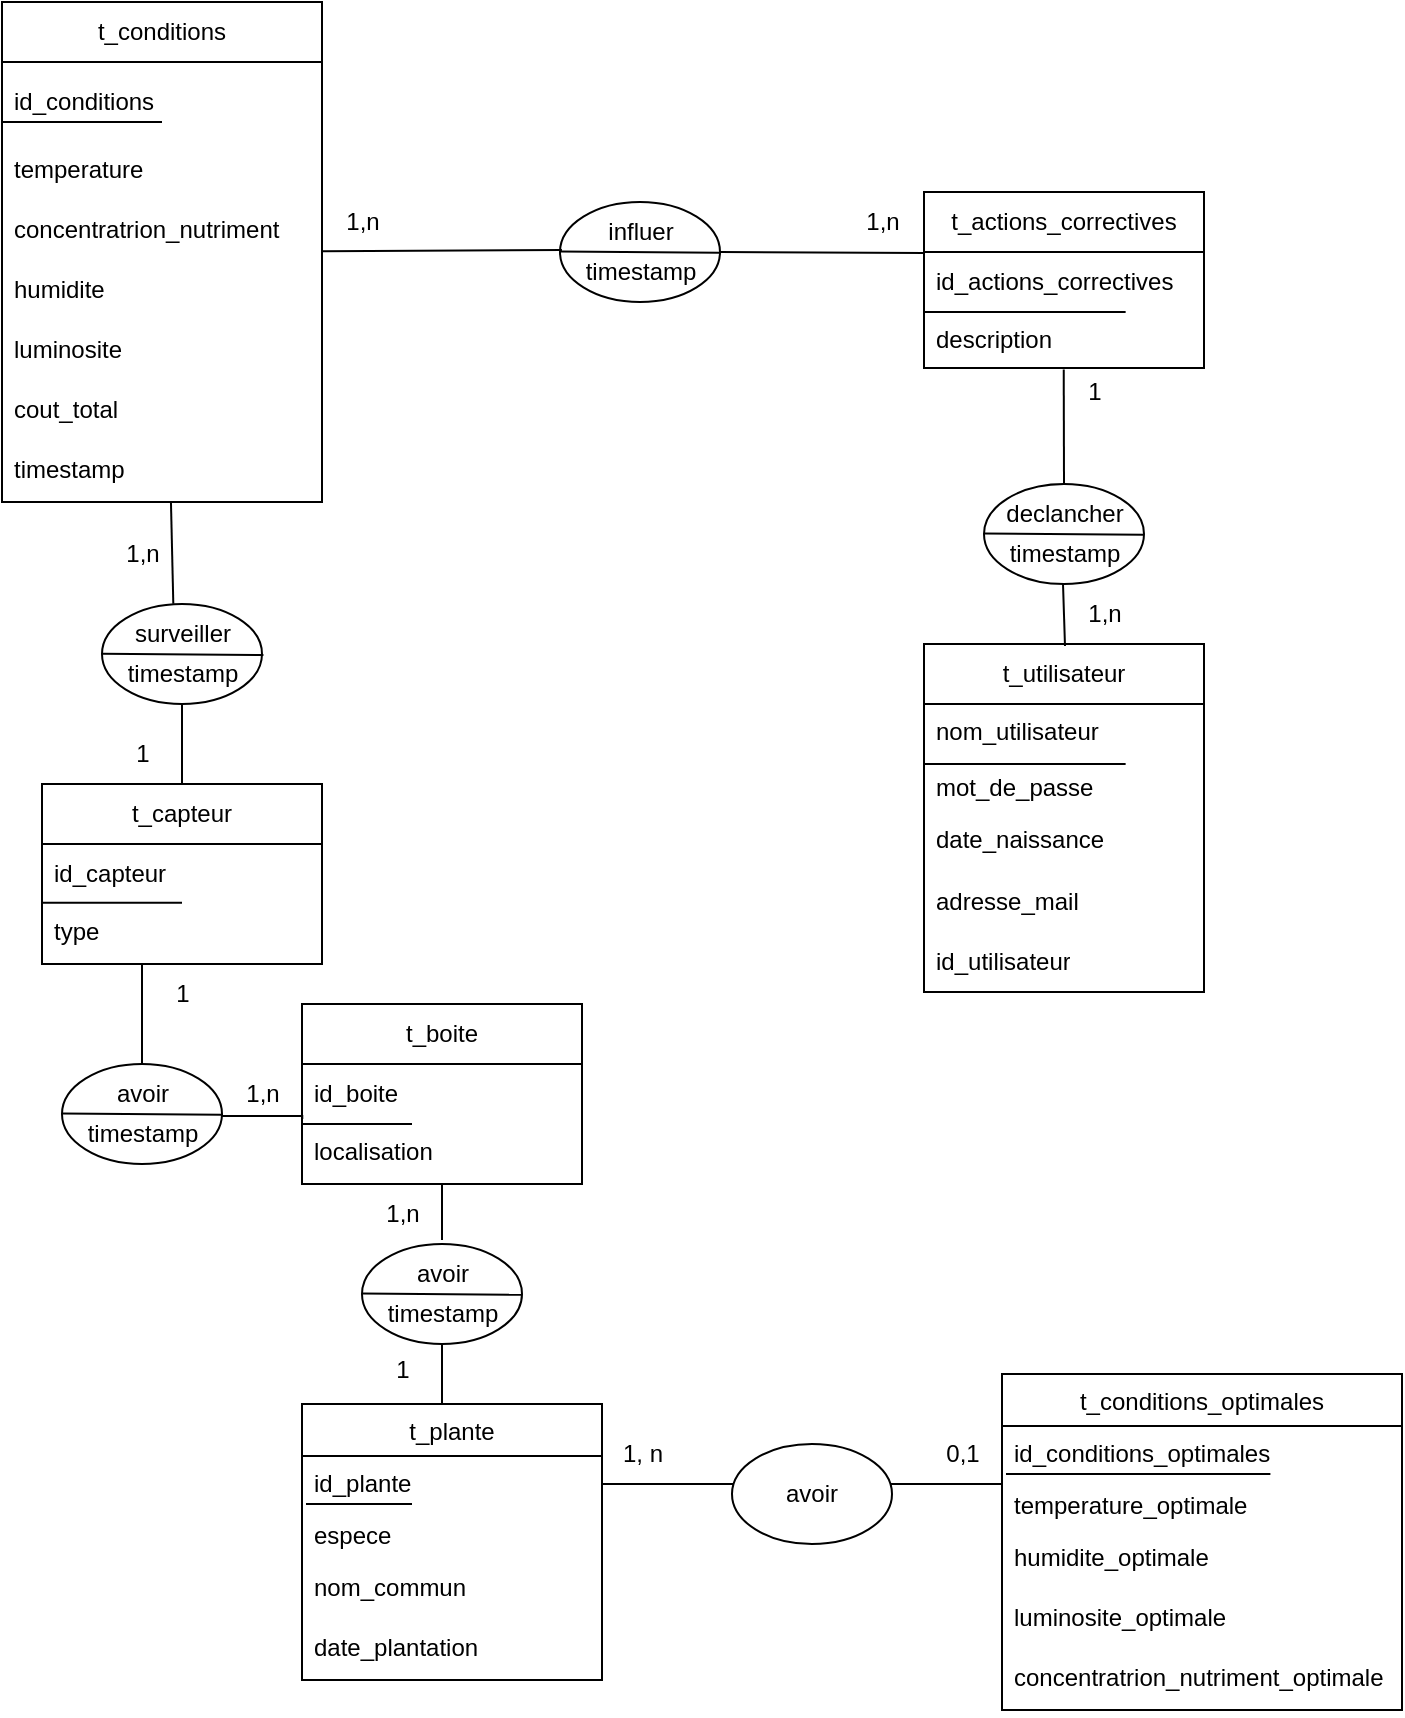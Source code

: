 <mxfile version="22.0.3" type="device">
  <diagram id="C5RBs43oDa-KdzZeNtuy" name="Page-1">
    <mxGraphModel dx="889" dy="828" grid="1" gridSize="10" guides="1" tooltips="1" connect="1" arrows="1" fold="1" page="1" pageScale="1" pageWidth="827" pageHeight="1169" math="0" shadow="0">
      <root>
        <mxCell id="WIyWlLk6GJQsqaUBKTNV-0" />
        <mxCell id="WIyWlLk6GJQsqaUBKTNV-1" parent="WIyWlLk6GJQsqaUBKTNV-0" />
        <mxCell id="zkfFHV4jXpPFQw0GAbJ--17" value="t_plante" style="swimlane;fontStyle=0;align=center;verticalAlign=top;childLayout=stackLayout;horizontal=1;startSize=26;horizontalStack=0;resizeParent=1;resizeLast=0;collapsible=1;marginBottom=0;rounded=0;shadow=0;strokeWidth=1;" parent="WIyWlLk6GJQsqaUBKTNV-1" vertex="1">
          <mxGeometry x="209" y="841" width="150" height="138" as="geometry">
            <mxRectangle x="550" y="140" width="160" height="26" as="alternateBounds" />
          </mxGeometry>
        </mxCell>
        <mxCell id="zkfFHV4jXpPFQw0GAbJ--18" value="id_plante" style="text;align=left;verticalAlign=top;spacingLeft=4;spacingRight=4;overflow=hidden;rotatable=0;points=[[0,0.5],[1,0.5]];portConstraint=eastwest;" parent="zkfFHV4jXpPFQw0GAbJ--17" vertex="1">
          <mxGeometry y="26" width="150" height="26" as="geometry" />
        </mxCell>
        <mxCell id="GfVpbrykH6ephs4-lCBZ-7" value="" style="endArrow=none;html=1;rounded=0;" parent="zkfFHV4jXpPFQw0GAbJ--17" edge="1">
          <mxGeometry width="50" height="50" relative="1" as="geometry">
            <mxPoint x="2" y="50" as="sourcePoint" />
            <mxPoint x="55" y="50" as="targetPoint" />
          </mxGeometry>
        </mxCell>
        <mxCell id="zkfFHV4jXpPFQw0GAbJ--19" value="espece" style="text;align=left;verticalAlign=top;spacingLeft=4;spacingRight=4;overflow=hidden;rotatable=0;points=[[0,0.5],[1,0.5]];portConstraint=eastwest;rounded=0;shadow=0;html=0;" parent="zkfFHV4jXpPFQw0GAbJ--17" vertex="1">
          <mxGeometry y="52" width="150" height="26" as="geometry" />
        </mxCell>
        <mxCell id="YFfReRE4VdkS00-xE2ET-7" value="nom_commun" style="text;strokeColor=none;fillColor=none;spacingLeft=4;spacingRight=4;overflow=hidden;rotatable=0;points=[[0,0.5],[1,0.5]];portConstraint=eastwest;fontSize=12;whiteSpace=wrap;html=1;" parent="zkfFHV4jXpPFQw0GAbJ--17" vertex="1">
          <mxGeometry y="78" width="150" height="30" as="geometry" />
        </mxCell>
        <mxCell id="YFfReRE4VdkS00-xE2ET-8" value="date_plantation" style="text;strokeColor=none;fillColor=none;spacingLeft=4;spacingRight=4;overflow=hidden;rotatable=0;points=[[0,0.5],[1,0.5]];portConstraint=eastwest;fontSize=12;whiteSpace=wrap;html=1;" parent="zkfFHV4jXpPFQw0GAbJ--17" vertex="1">
          <mxGeometry y="108" width="150" height="30" as="geometry" />
        </mxCell>
        <mxCell id="Ue32kIHGdav1qjdM1YY6-16" value="t_capteur" style="swimlane;fontStyle=0;childLayout=stackLayout;horizontal=1;startSize=30;horizontalStack=0;resizeParent=1;resizeParentMax=0;resizeLast=0;collapsible=1;marginBottom=0;whiteSpace=wrap;html=1;" parent="WIyWlLk6GJQsqaUBKTNV-1" vertex="1">
          <mxGeometry x="79" y="531" width="140" height="90" as="geometry" />
        </mxCell>
        <mxCell id="GfVpbrykH6ephs4-lCBZ-2" value="" style="endArrow=none;html=1;rounded=0;" parent="Ue32kIHGdav1qjdM1YY6-16" source="Ue32kIHGdav1qjdM1YY6-17" edge="1">
          <mxGeometry width="50" height="50" relative="1" as="geometry">
            <mxPoint x="100.82" y="60" as="sourcePoint" />
            <mxPoint x="0.001" y="60" as="targetPoint" />
          </mxGeometry>
        </mxCell>
        <mxCell id="Ue32kIHGdav1qjdM1YY6-17" value="id_capteur" style="text;strokeColor=none;fillColor=none;align=left;verticalAlign=middle;spacingLeft=4;spacingRight=4;overflow=hidden;points=[[0,0.5],[1,0.5]];portConstraint=eastwest;rotatable=0;whiteSpace=wrap;html=1;" parent="Ue32kIHGdav1qjdM1YY6-16" vertex="1">
          <mxGeometry y="30" width="140" height="30" as="geometry" />
        </mxCell>
        <mxCell id="YFfReRE4VdkS00-xE2ET-59" value="" style="endArrow=none;html=1;rounded=0;" parent="Ue32kIHGdav1qjdM1YY6-16" edge="1">
          <mxGeometry width="50" height="50" relative="1" as="geometry">
            <mxPoint y="59.43" as="sourcePoint" />
            <mxPoint x="70" y="59.43" as="targetPoint" />
          </mxGeometry>
        </mxCell>
        <mxCell id="YFfReRE4VdkS00-xE2ET-19" value="type" style="text;strokeColor=none;fillColor=none;spacingLeft=4;spacingRight=4;overflow=hidden;rotatable=0;points=[[0,0.5],[1,0.5]];portConstraint=eastwest;fontSize=12;whiteSpace=wrap;html=1;" parent="Ue32kIHGdav1qjdM1YY6-16" vertex="1">
          <mxGeometry y="60" width="140" height="30" as="geometry" />
        </mxCell>
        <mxCell id="GfVpbrykH6ephs4-lCBZ-11" value="t_utilisateur" style="swimlane;fontStyle=0;childLayout=stackLayout;horizontal=1;startSize=30;horizontalStack=0;resizeParent=1;resizeParentMax=0;resizeLast=0;collapsible=1;marginBottom=0;whiteSpace=wrap;html=1;" parent="WIyWlLk6GJQsqaUBKTNV-1" vertex="1">
          <mxGeometry x="520" y="461" width="140" height="174" as="geometry" />
        </mxCell>
        <mxCell id="GfVpbrykH6ephs4-lCBZ-13" value="" style="endArrow=none;html=1;rounded=0;" parent="GfVpbrykH6ephs4-lCBZ-11" edge="1">
          <mxGeometry width="50" height="50" relative="1" as="geometry">
            <mxPoint x="100.82" y="60" as="sourcePoint" />
            <mxPoint x="0.001" y="60" as="targetPoint" />
          </mxGeometry>
        </mxCell>
        <mxCell id="Ue32kIHGdav1qjdM1YY6-9" value="nom_utilisateur" style="text;align=left;verticalAlign=top;spacingLeft=4;spacingRight=4;overflow=hidden;rotatable=0;points=[[0,0.5],[1,0.5]];portConstraint=eastwest;rounded=0;shadow=0;html=0;" parent="GfVpbrykH6ephs4-lCBZ-11" vertex="1">
          <mxGeometry y="30" width="140" height="28" as="geometry" />
        </mxCell>
        <mxCell id="Ue32kIHGdav1qjdM1YY6-10" value="mot_de_passe" style="text;align=left;verticalAlign=top;spacingLeft=4;spacingRight=4;overflow=hidden;rotatable=0;points=[[0,0.5],[1,0.5]];portConstraint=eastwest;rounded=0;shadow=0;html=0;" parent="GfVpbrykH6ephs4-lCBZ-11" vertex="1">
          <mxGeometry y="58" width="140" height="26" as="geometry" />
        </mxCell>
        <mxCell id="Ue32kIHGdav1qjdM1YY6-12" value="date_naissance" style="text;strokeColor=none;fillColor=none;spacingLeft=4;spacingRight=4;overflow=hidden;rotatable=0;points=[[0,0.5],[1,0.5]];portConstraint=eastwest;fontSize=12;whiteSpace=wrap;html=1;" parent="GfVpbrykH6ephs4-lCBZ-11" vertex="1">
          <mxGeometry y="84" width="140" height="30" as="geometry" />
        </mxCell>
        <mxCell id="YFfReRE4VdkS00-xE2ET-3" value="adresse_mail" style="text;strokeColor=none;fillColor=none;align=left;verticalAlign=middle;spacingLeft=4;spacingRight=4;overflow=hidden;points=[[0,0.5],[1,0.5]];portConstraint=eastwest;rotatable=0;whiteSpace=wrap;html=1;" parent="GfVpbrykH6ephs4-lCBZ-11" vertex="1">
          <mxGeometry y="114" width="140" height="30" as="geometry" />
        </mxCell>
        <mxCell id="GfVpbrykH6ephs4-lCBZ-12" value="id_utilisateur" style="text;strokeColor=none;fillColor=none;align=left;verticalAlign=middle;spacingLeft=4;spacingRight=4;overflow=hidden;points=[[0,0.5],[1,0.5]];portConstraint=eastwest;rotatable=0;whiteSpace=wrap;html=1;" parent="GfVpbrykH6ephs4-lCBZ-11" vertex="1">
          <mxGeometry y="144" width="140" height="30" as="geometry" />
        </mxCell>
        <mxCell id="GfVpbrykH6ephs4-lCBZ-14" value="t_conditions" style="swimlane;fontStyle=0;childLayout=stackLayout;horizontal=1;startSize=30;horizontalStack=0;resizeParent=1;resizeParentMax=0;resizeLast=0;collapsible=1;marginBottom=0;whiteSpace=wrap;html=1;" parent="WIyWlLk6GJQsqaUBKTNV-1" vertex="1">
          <mxGeometry x="59" y="140" width="160" height="250" as="geometry" />
        </mxCell>
        <mxCell id="GfVpbrykH6ephs4-lCBZ-15" value="id_conditions" style="text;strokeColor=none;fillColor=none;align=left;verticalAlign=middle;spacingLeft=4;spacingRight=4;overflow=hidden;points=[[0,0.5],[1,0.5]];portConstraint=eastwest;rotatable=0;whiteSpace=wrap;html=1;" parent="GfVpbrykH6ephs4-lCBZ-14" vertex="1">
          <mxGeometry y="30" width="160" height="40" as="geometry" />
        </mxCell>
        <mxCell id="GfVpbrykH6ephs4-lCBZ-16" value="" style="endArrow=none;html=1;rounded=0;" parent="GfVpbrykH6ephs4-lCBZ-14" edge="1">
          <mxGeometry width="50" height="50" relative="1" as="geometry">
            <mxPoint y="60" as="sourcePoint" />
            <mxPoint x="80" y="60" as="targetPoint" />
          </mxGeometry>
        </mxCell>
        <mxCell id="YFfReRE4VdkS00-xE2ET-9" value="temperature" style="text;strokeColor=none;fillColor=none;spacingLeft=4;spacingRight=4;overflow=hidden;rotatable=0;points=[[0,0.5],[1,0.5]];portConstraint=eastwest;fontSize=12;whiteSpace=wrap;html=1;" parent="GfVpbrykH6ephs4-lCBZ-14" vertex="1">
          <mxGeometry y="70" width="160" height="30" as="geometry" />
        </mxCell>
        <mxCell id="YFfReRE4VdkS00-xE2ET-10" value="concentratrion_nutriment" style="text;strokeColor=none;fillColor=none;spacingLeft=4;spacingRight=4;overflow=hidden;rotatable=0;points=[[0,0.5],[1,0.5]];portConstraint=eastwest;fontSize=12;whiteSpace=wrap;html=1;" parent="GfVpbrykH6ephs4-lCBZ-14" vertex="1">
          <mxGeometry y="100" width="160" height="30" as="geometry" />
        </mxCell>
        <mxCell id="YFfReRE4VdkS00-xE2ET-11" value="humidite" style="text;strokeColor=none;fillColor=none;spacingLeft=4;spacingRight=4;overflow=hidden;rotatable=0;points=[[0,0.5],[1,0.5]];portConstraint=eastwest;fontSize=12;whiteSpace=wrap;html=1;" parent="GfVpbrykH6ephs4-lCBZ-14" vertex="1">
          <mxGeometry y="130" width="160" height="30" as="geometry" />
        </mxCell>
        <mxCell id="YFfReRE4VdkS00-xE2ET-12" value="luminosite" style="text;strokeColor=none;fillColor=none;spacingLeft=4;spacingRight=4;overflow=hidden;rotatable=0;points=[[0,0.5],[1,0.5]];portConstraint=eastwest;fontSize=12;whiteSpace=wrap;html=1;" parent="GfVpbrykH6ephs4-lCBZ-14" vertex="1">
          <mxGeometry y="160" width="160" height="30" as="geometry" />
        </mxCell>
        <mxCell id="KjPd22YsJmbqom_1_n1A-0" value="cout_total" style="text;strokeColor=none;fillColor=none;spacingLeft=4;spacingRight=4;overflow=hidden;rotatable=0;points=[[0,0.5],[1,0.5]];portConstraint=eastwest;fontSize=12;whiteSpace=wrap;html=1;" parent="GfVpbrykH6ephs4-lCBZ-14" vertex="1">
          <mxGeometry y="190" width="160" height="30" as="geometry" />
        </mxCell>
        <mxCell id="YFfReRE4VdkS00-xE2ET-76" value="timestamp" style="text;strokeColor=none;fillColor=none;spacingLeft=4;spacingRight=4;overflow=hidden;rotatable=0;points=[[0,0.5],[1,0.5]];portConstraint=eastwest;fontSize=12;whiteSpace=wrap;html=1;" parent="GfVpbrykH6ephs4-lCBZ-14" vertex="1">
          <mxGeometry y="220" width="160" height="30" as="geometry" />
        </mxCell>
        <mxCell id="GfVpbrykH6ephs4-lCBZ-23" value="t_boite" style="swimlane;fontStyle=0;childLayout=stackLayout;horizontal=1;startSize=30;horizontalStack=0;resizeParent=1;resizeParentMax=0;resizeLast=0;collapsible=1;marginBottom=0;whiteSpace=wrap;html=1;" parent="WIyWlLk6GJQsqaUBKTNV-1" vertex="1">
          <mxGeometry x="209" y="641" width="140" height="90" as="geometry" />
        </mxCell>
        <mxCell id="GfVpbrykH6ephs4-lCBZ-24" value="id_boite" style="text;strokeColor=none;fillColor=none;align=left;verticalAlign=middle;spacingLeft=4;spacingRight=4;overflow=hidden;points=[[0,0.5],[1,0.5]];portConstraint=eastwest;rotatable=0;whiteSpace=wrap;html=1;" parent="GfVpbrykH6ephs4-lCBZ-23" vertex="1">
          <mxGeometry y="30" width="140" height="30" as="geometry" />
        </mxCell>
        <mxCell id="GfVpbrykH6ephs4-lCBZ-25" value="" style="endArrow=none;html=1;rounded=0;" parent="GfVpbrykH6ephs4-lCBZ-23" edge="1">
          <mxGeometry width="50" height="50" relative="1" as="geometry">
            <mxPoint x="55" y="60" as="sourcePoint" />
            <mxPoint x="0.001" y="60" as="targetPoint" />
          </mxGeometry>
        </mxCell>
        <mxCell id="YFfReRE4VdkS00-xE2ET-15" value="localisation" style="text;strokeColor=none;fillColor=none;spacingLeft=4;spacingRight=4;overflow=hidden;rotatable=0;points=[[0,0.5],[1,0.5]];portConstraint=eastwest;fontSize=12;whiteSpace=wrap;html=1;" parent="GfVpbrykH6ephs4-lCBZ-23" vertex="1">
          <mxGeometry y="60" width="140" height="30" as="geometry" />
        </mxCell>
        <mxCell id="YFfReRE4VdkS00-xE2ET-21" value="" style="endArrow=none;endSize=10;endFill=0;shadow=0;strokeWidth=1;rounded=0;edgeStyle=elbowEdgeStyle;elbow=vertical;entryX=0.001;entryY=0.915;entryDx=0;entryDy=0;entryPerimeter=0;exitX=1;exitY=0.5;exitDx=0;exitDy=0;" parent="WIyWlLk6GJQsqaUBKTNV-1" target="GfVpbrykH6ephs4-lCBZ-24" edge="1">
          <mxGeometry width="160" relative="1" as="geometry">
            <mxPoint x="169" y="696" as="sourcePoint" />
            <mxPoint x="199" y="677" as="targetPoint" />
            <Array as="points" />
          </mxGeometry>
        </mxCell>
        <mxCell id="YFfReRE4VdkS00-xE2ET-24" value="" style="endArrow=none;endSize=10;endFill=0;shadow=0;strokeWidth=1;rounded=0;edgeStyle=elbowEdgeStyle;elbow=vertical;exitX=0.5;exitY=0;exitDx=0;exitDy=0;" parent="WIyWlLk6GJQsqaUBKTNV-1" target="YFfReRE4VdkS00-xE2ET-19" edge="1">
          <mxGeometry width="160" relative="1" as="geometry">
            <mxPoint x="129" y="671" as="sourcePoint" />
            <mxPoint x="129" y="561" as="targetPoint" />
            <Array as="points">
              <mxPoint x="129" y="671" />
            </Array>
          </mxGeometry>
        </mxCell>
        <mxCell id="YFfReRE4VdkS00-xE2ET-25" value="1,n" style="text;html=1;align=center;verticalAlign=middle;resizable=0;points=[];autosize=1;strokeColor=none;fillColor=none;" parent="WIyWlLk6GJQsqaUBKTNV-1" vertex="1">
          <mxGeometry x="169" y="671" width="40" height="30" as="geometry" />
        </mxCell>
        <mxCell id="YFfReRE4VdkS00-xE2ET-28" value="1" style="text;html=1;align=center;verticalAlign=middle;resizable=0;points=[];autosize=1;strokeColor=none;fillColor=none;" parent="WIyWlLk6GJQsqaUBKTNV-1" vertex="1">
          <mxGeometry x="134" y="621" width="30" height="30" as="geometry" />
        </mxCell>
        <mxCell id="YFfReRE4VdkS00-xE2ET-29" value="1,n" style="text;html=1;align=center;verticalAlign=middle;resizable=0;points=[];autosize=1;strokeColor=none;fillColor=none;" parent="WIyWlLk6GJQsqaUBKTNV-1" vertex="1">
          <mxGeometry x="109" y="401" width="40" height="30" as="geometry" />
        </mxCell>
        <mxCell id="YFfReRE4VdkS00-xE2ET-32" value="" style="ellipse;whiteSpace=wrap;html=1;" parent="WIyWlLk6GJQsqaUBKTNV-1" vertex="1">
          <mxGeometry x="109" y="441" width="80" height="50" as="geometry" />
        </mxCell>
        <mxCell id="YFfReRE4VdkS00-xE2ET-35" value="t_conditions_optimales" style="swimlane;fontStyle=0;align=center;verticalAlign=top;childLayout=stackLayout;horizontal=1;startSize=26;horizontalStack=0;resizeParent=1;resizeLast=0;collapsible=1;marginBottom=0;rounded=0;shadow=0;strokeWidth=1;" parent="WIyWlLk6GJQsqaUBKTNV-1" vertex="1">
          <mxGeometry x="559" y="826" width="200" height="168" as="geometry">
            <mxRectangle x="550" y="140" width="160" height="26" as="alternateBounds" />
          </mxGeometry>
        </mxCell>
        <mxCell id="YFfReRE4VdkS00-xE2ET-36" value="id_conditions_optimales" style="text;align=left;verticalAlign=top;spacingLeft=4;spacingRight=4;overflow=hidden;rotatable=0;points=[[0,0.5],[1,0.5]];portConstraint=eastwest;" parent="YFfReRE4VdkS00-xE2ET-35" vertex="1">
          <mxGeometry y="26" width="200" height="26" as="geometry" />
        </mxCell>
        <mxCell id="YFfReRE4VdkS00-xE2ET-37" value="" style="endArrow=none;html=1;rounded=0;entryX=0.671;entryY=0.922;entryDx=0;entryDy=0;entryPerimeter=0;" parent="YFfReRE4VdkS00-xE2ET-35" target="YFfReRE4VdkS00-xE2ET-36" edge="1">
          <mxGeometry width="50" height="50" relative="1" as="geometry">
            <mxPoint x="2" y="50" as="sourcePoint" />
            <mxPoint x="82" y="50" as="targetPoint" />
          </mxGeometry>
        </mxCell>
        <mxCell id="YFfReRE4VdkS00-xE2ET-38" value="temperature_optimale" style="text;align=left;verticalAlign=top;spacingLeft=4;spacingRight=4;overflow=hidden;rotatable=0;points=[[0,0.5],[1,0.5]];portConstraint=eastwest;rounded=0;shadow=0;html=0;" parent="YFfReRE4VdkS00-xE2ET-35" vertex="1">
          <mxGeometry y="52" width="200" height="26" as="geometry" />
        </mxCell>
        <mxCell id="YFfReRE4VdkS00-xE2ET-39" value="humidite_optimale" style="text;strokeColor=none;fillColor=none;spacingLeft=4;spacingRight=4;overflow=hidden;rotatable=0;points=[[0,0.5],[1,0.5]];portConstraint=eastwest;fontSize=12;whiteSpace=wrap;html=1;" parent="YFfReRE4VdkS00-xE2ET-35" vertex="1">
          <mxGeometry y="78" width="200" height="30" as="geometry" />
        </mxCell>
        <mxCell id="YFfReRE4VdkS00-xE2ET-40" value="luminosite_optimale" style="text;strokeColor=none;fillColor=none;spacingLeft=4;spacingRight=4;overflow=hidden;rotatable=0;points=[[0,0.5],[1,0.5]];portConstraint=eastwest;fontSize=12;whiteSpace=wrap;html=1;" parent="YFfReRE4VdkS00-xE2ET-35" vertex="1">
          <mxGeometry y="108" width="200" height="30" as="geometry" />
        </mxCell>
        <mxCell id="YFfReRE4VdkS00-xE2ET-41" value="concentratrion_nutriment_optimale" style="text;strokeColor=none;fillColor=none;spacingLeft=4;spacingRight=4;overflow=hidden;rotatable=0;points=[[0,0.5],[1,0.5]];portConstraint=eastwest;fontSize=12;whiteSpace=wrap;html=1;" parent="YFfReRE4VdkS00-xE2ET-35" vertex="1">
          <mxGeometry y="138" width="200" height="30" as="geometry" />
        </mxCell>
        <mxCell id="YFfReRE4VdkS00-xE2ET-42" value="1" style="text;html=1;align=center;verticalAlign=middle;resizable=0;points=[];autosize=1;strokeColor=none;fillColor=none;" parent="WIyWlLk6GJQsqaUBKTNV-1" vertex="1">
          <mxGeometry x="114" y="501" width="30" height="30" as="geometry" />
        </mxCell>
        <mxCell id="YFfReRE4VdkS00-xE2ET-49" value="" style="endArrow=none;endSize=10;endFill=0;shadow=0;strokeWidth=1;rounded=0;edgeStyle=elbowEdgeStyle;elbow=vertical;" parent="WIyWlLk6GJQsqaUBKTNV-1" source="YFfReRE4VdkS00-xE2ET-50" target="zkfFHV4jXpPFQw0GAbJ--17" edge="1">
          <mxGeometry width="160" relative="1" as="geometry">
            <mxPoint x="639" y="1051" as="sourcePoint" />
            <mxPoint x="469" y="1020" as="targetPoint" />
            <Array as="points">
              <mxPoint x="389" y="881" />
              <mxPoint x="409" y="876" />
            </Array>
          </mxGeometry>
        </mxCell>
        <mxCell id="YFfReRE4VdkS00-xE2ET-51" value="1, n" style="text;html=1;align=center;verticalAlign=middle;resizable=0;points=[];autosize=1;strokeColor=none;fillColor=none;" parent="WIyWlLk6GJQsqaUBKTNV-1" vertex="1">
          <mxGeometry x="359" y="851" width="40" height="30" as="geometry" />
        </mxCell>
        <mxCell id="YFfReRE4VdkS00-xE2ET-52" value="0,1" style="text;html=1;align=center;verticalAlign=middle;resizable=0;points=[];autosize=1;strokeColor=none;fillColor=none;" parent="WIyWlLk6GJQsqaUBKTNV-1" vertex="1">
          <mxGeometry x="519" y="851" width="40" height="30" as="geometry" />
        </mxCell>
        <mxCell id="YFfReRE4VdkS00-xE2ET-65" value="" style="endArrow=none;html=1;rounded=0;entryX=0.5;entryY=1;entryDx=0;entryDy=0;exitX=0.5;exitY=0;exitDx=0;exitDy=0;" parent="WIyWlLk6GJQsqaUBKTNV-1" source="Ue32kIHGdav1qjdM1YY6-16" target="YFfReRE4VdkS00-xE2ET-32" edge="1">
          <mxGeometry width="50" height="50" relative="1" as="geometry">
            <mxPoint x="139" y="441" as="sourcePoint" />
            <mxPoint x="189" y="391" as="targetPoint" />
          </mxGeometry>
        </mxCell>
        <mxCell id="YFfReRE4VdkS00-xE2ET-66" value="" style="endArrow=none;html=1;rounded=0;exitX=0.438;exitY=-0.003;exitDx=0;exitDy=0;exitPerimeter=0;entryX=0.528;entryY=1.009;entryDx=0;entryDy=0;entryPerimeter=0;" parent="WIyWlLk6GJQsqaUBKTNV-1" source="TuRCZwjncOL6qqH0-e27-1" target="YFfReRE4VdkS00-xE2ET-76" edge="1">
          <mxGeometry width="50" height="50" relative="1" as="geometry">
            <mxPoint x="148.74" y="441" as="sourcePoint" />
            <mxPoint x="145" y="410" as="targetPoint" />
          </mxGeometry>
        </mxCell>
        <mxCell id="YFfReRE4VdkS00-xE2ET-73" value="" style="endArrow=none;endSize=10;endFill=0;shadow=0;strokeWidth=1;rounded=0;edgeStyle=elbowEdgeStyle;elbow=vertical;" parent="WIyWlLk6GJQsqaUBKTNV-1" source="YFfReRE4VdkS00-xE2ET-35" target="YFfReRE4VdkS00-xE2ET-50" edge="1">
          <mxGeometry width="160" relative="1" as="geometry">
            <mxPoint x="779" y="519" as="sourcePoint" />
            <mxPoint x="584" y="769" as="targetPoint" />
            <Array as="points">
              <mxPoint x="539" y="881" />
            </Array>
          </mxGeometry>
        </mxCell>
        <mxCell id="YFfReRE4VdkS00-xE2ET-50" value="avoir" style="ellipse;whiteSpace=wrap;html=1;" parent="WIyWlLk6GJQsqaUBKTNV-1" vertex="1">
          <mxGeometry x="424" y="861" width="80" height="50" as="geometry" />
        </mxCell>
        <mxCell id="YFfReRE4VdkS00-xE2ET-46" value="1,n" style="text;html=1;align=center;verticalAlign=middle;resizable=0;points=[];autosize=1;strokeColor=none;fillColor=none;" parent="WIyWlLk6GJQsqaUBKTNV-1" vertex="1">
          <mxGeometry x="239" y="731" width="40" height="30" as="geometry" />
        </mxCell>
        <mxCell id="YFfReRE4VdkS00-xE2ET-47" value="1" style="text;html=1;align=center;verticalAlign=middle;resizable=0;points=[];autosize=1;strokeColor=none;fillColor=none;" parent="WIyWlLk6GJQsqaUBKTNV-1" vertex="1">
          <mxGeometry x="244" y="809" width="30" height="30" as="geometry" />
        </mxCell>
        <mxCell id="YFfReRE4VdkS00-xE2ET-80" value="" style="endArrow=none;html=1;rounded=0;exitX=0.5;exitY=0;exitDx=0;exitDy=0;" parent="WIyWlLk6GJQsqaUBKTNV-1" edge="1">
          <mxGeometry width="50" height="50" relative="1" as="geometry">
            <mxPoint x="279" y="841" as="sourcePoint" />
            <mxPoint x="279" y="809" as="targetPoint" />
          </mxGeometry>
        </mxCell>
        <mxCell id="YFfReRE4VdkS00-xE2ET-81" value="" style="endArrow=none;html=1;rounded=0;" parent="WIyWlLk6GJQsqaUBKTNV-1" target="YFfReRE4VdkS00-xE2ET-15" edge="1">
          <mxGeometry width="50" height="50" relative="1" as="geometry">
            <mxPoint x="279" y="759" as="sourcePoint" />
            <mxPoint x="349" y="741" as="targetPoint" />
          </mxGeometry>
        </mxCell>
        <mxCell id="TuRCZwjncOL6qqH0-e27-0" value="timestamp" style="text;html=1;align=center;verticalAlign=middle;resizable=0;points=[];autosize=1;strokeColor=none;fillColor=none;" parent="WIyWlLk6GJQsqaUBKTNV-1" vertex="1">
          <mxGeometry x="109" y="461" width="80" height="30" as="geometry" />
        </mxCell>
        <mxCell id="TuRCZwjncOL6qqH0-e27-1" value="surveiller" style="text;html=1;align=center;verticalAlign=middle;resizable=0;points=[];autosize=1;strokeColor=none;fillColor=none;" parent="WIyWlLk6GJQsqaUBKTNV-1" vertex="1">
          <mxGeometry x="114" y="441" width="70" height="30" as="geometry" />
        </mxCell>
        <mxCell id="TuRCZwjncOL6qqH0-e27-2" value="" style="endArrow=none;html=1;rounded=0;entryX=1.009;entryY=0.184;entryDx=0;entryDy=0;entryPerimeter=0;" parent="WIyWlLk6GJQsqaUBKTNV-1" target="TuRCZwjncOL6qqH0-e27-0" edge="1">
          <mxGeometry width="50" height="50" relative="1" as="geometry">
            <mxPoint x="109" y="465.85" as="sourcePoint" />
            <mxPoint x="157" y="465.85" as="targetPoint" />
          </mxGeometry>
        </mxCell>
        <mxCell id="nTh5DPQX1Dd_MtbSghnO-0" value="t_actions_correctives" style="swimlane;fontStyle=0;childLayout=stackLayout;horizontal=1;startSize=30;horizontalStack=0;resizeParent=1;resizeParentMax=0;resizeLast=0;collapsible=1;marginBottom=0;whiteSpace=wrap;html=1;" parent="WIyWlLk6GJQsqaUBKTNV-1" vertex="1">
          <mxGeometry x="520" y="235" width="140" height="88" as="geometry" />
        </mxCell>
        <mxCell id="nTh5DPQX1Dd_MtbSghnO-1" value="id_actions_correctives" style="text;strokeColor=none;fillColor=none;align=left;verticalAlign=middle;spacingLeft=4;spacingRight=4;overflow=hidden;points=[[0,0.5],[1,0.5]];portConstraint=eastwest;rotatable=0;whiteSpace=wrap;html=1;" parent="nTh5DPQX1Dd_MtbSghnO-0" vertex="1">
          <mxGeometry y="30" width="140" height="30" as="geometry" />
        </mxCell>
        <mxCell id="nTh5DPQX1Dd_MtbSghnO-2" value="" style="endArrow=none;html=1;rounded=0;" parent="nTh5DPQX1Dd_MtbSghnO-0" edge="1">
          <mxGeometry width="50" height="50" relative="1" as="geometry">
            <mxPoint x="100.82" y="60" as="sourcePoint" />
            <mxPoint x="0.001" y="60" as="targetPoint" />
          </mxGeometry>
        </mxCell>
        <mxCell id="nTh5DPQX1Dd_MtbSghnO-3" value="description" style="text;align=left;verticalAlign=top;spacingLeft=4;spacingRight=4;overflow=hidden;rotatable=0;points=[[0,0.5],[1,0.5]];portConstraint=eastwest;rounded=0;shadow=0;html=0;" parent="nTh5DPQX1Dd_MtbSghnO-0" vertex="1">
          <mxGeometry y="60" width="140" height="28" as="geometry" />
        </mxCell>
        <mxCell id="nTh5DPQX1Dd_MtbSghnO-7" value="" style="ellipse;whiteSpace=wrap;html=1;" parent="WIyWlLk6GJQsqaUBKTNV-1" vertex="1">
          <mxGeometry x="550" y="381" width="80" height="50" as="geometry" />
        </mxCell>
        <mxCell id="nTh5DPQX1Dd_MtbSghnO-8" value="timestamp" style="text;html=1;align=center;verticalAlign=middle;resizable=0;points=[];autosize=1;strokeColor=none;fillColor=none;" parent="WIyWlLk6GJQsqaUBKTNV-1" vertex="1">
          <mxGeometry x="550" y="401" width="80" height="30" as="geometry" />
        </mxCell>
        <mxCell id="nTh5DPQX1Dd_MtbSghnO-9" value="declancher" style="text;html=1;align=center;verticalAlign=middle;resizable=0;points=[];autosize=1;strokeColor=none;fillColor=none;" parent="WIyWlLk6GJQsqaUBKTNV-1" vertex="1">
          <mxGeometry x="550" y="381" width="80" height="30" as="geometry" />
        </mxCell>
        <mxCell id="nTh5DPQX1Dd_MtbSghnO-10" value="" style="endArrow=none;html=1;rounded=0;entryX=0.997;entryY=0.181;entryDx=0;entryDy=0;entryPerimeter=0;" parent="WIyWlLk6GJQsqaUBKTNV-1" target="nTh5DPQX1Dd_MtbSghnO-8" edge="1">
          <mxGeometry width="50" height="50" relative="1" as="geometry">
            <mxPoint x="550" y="405.7" as="sourcePoint" />
            <mxPoint x="625" y="406" as="targetPoint" />
          </mxGeometry>
        </mxCell>
        <mxCell id="nTh5DPQX1Dd_MtbSghnO-11" value="" style="endArrow=none;html=1;rounded=0;entryX=0.499;entryY=1.026;entryDx=0;entryDy=0;entryPerimeter=0;exitX=0.5;exitY=0;exitDx=0;exitDy=0;" parent="WIyWlLk6GJQsqaUBKTNV-1" source="nTh5DPQX1Dd_MtbSghnO-7" target="nTh5DPQX1Dd_MtbSghnO-3" edge="1">
          <mxGeometry width="50" height="50" relative="1" as="geometry">
            <mxPoint x="600" y="370" as="sourcePoint" />
            <mxPoint x="589.44" y="349.546" as="targetPoint" />
          </mxGeometry>
        </mxCell>
        <mxCell id="nTh5DPQX1Dd_MtbSghnO-13" value="" style="endArrow=none;html=1;rounded=0;entryX=0.496;entryY=1.021;entryDx=0;entryDy=0;entryPerimeter=0;exitX=0.5;exitY=0;exitDx=0;exitDy=0;" parent="WIyWlLk6GJQsqaUBKTNV-1" edge="1">
          <mxGeometry width="50" height="50" relative="1" as="geometry">
            <mxPoint x="590.5" y="462" as="sourcePoint" />
            <mxPoint x="589.5" y="431" as="targetPoint" />
          </mxGeometry>
        </mxCell>
        <mxCell id="nTh5DPQX1Dd_MtbSghnO-14" value="1,n" style="text;html=1;align=center;verticalAlign=middle;resizable=0;points=[];autosize=1;strokeColor=none;fillColor=none;" parent="WIyWlLk6GJQsqaUBKTNV-1" vertex="1">
          <mxGeometry x="590" y="431" width="40" height="30" as="geometry" />
        </mxCell>
        <mxCell id="nTh5DPQX1Dd_MtbSghnO-15" value="1" style="text;html=1;align=center;verticalAlign=middle;resizable=0;points=[];autosize=1;strokeColor=none;fillColor=none;" parent="WIyWlLk6GJQsqaUBKTNV-1" vertex="1">
          <mxGeometry x="590" y="320" width="30" height="30" as="geometry" />
        </mxCell>
        <mxCell id="WwZieslQA4ISBtLZGqdw-0" value="" style="ellipse;whiteSpace=wrap;html=1;" parent="WIyWlLk6GJQsqaUBKTNV-1" vertex="1">
          <mxGeometry x="239" y="761" width="80" height="50" as="geometry" />
        </mxCell>
        <mxCell id="WwZieslQA4ISBtLZGqdw-1" value="timestamp" style="text;html=1;align=center;verticalAlign=middle;resizable=0;points=[];autosize=1;strokeColor=none;fillColor=none;" parent="WIyWlLk6GJQsqaUBKTNV-1" vertex="1">
          <mxGeometry x="239" y="781" width="80" height="30" as="geometry" />
        </mxCell>
        <mxCell id="WwZieslQA4ISBtLZGqdw-2" value="avoir" style="text;html=1;align=center;verticalAlign=middle;resizable=0;points=[];autosize=1;strokeColor=none;fillColor=none;" parent="WIyWlLk6GJQsqaUBKTNV-1" vertex="1">
          <mxGeometry x="254" y="761" width="50" height="30" as="geometry" />
        </mxCell>
        <mxCell id="WwZieslQA4ISBtLZGqdw-3" value="" style="endArrow=none;html=1;rounded=0;entryX=0.997;entryY=0.181;entryDx=0;entryDy=0;entryPerimeter=0;" parent="WIyWlLk6GJQsqaUBKTNV-1" target="WwZieslQA4ISBtLZGqdw-1" edge="1">
          <mxGeometry width="50" height="50" relative="1" as="geometry">
            <mxPoint x="239" y="785.7" as="sourcePoint" />
            <mxPoint x="314" y="786" as="targetPoint" />
          </mxGeometry>
        </mxCell>
        <mxCell id="WwZieslQA4ISBtLZGqdw-4" value="" style="ellipse;whiteSpace=wrap;html=1;" parent="WIyWlLk6GJQsqaUBKTNV-1" vertex="1">
          <mxGeometry x="89" y="671" width="80" height="50" as="geometry" />
        </mxCell>
        <mxCell id="WwZieslQA4ISBtLZGqdw-5" value="timestamp" style="text;html=1;align=center;verticalAlign=middle;resizable=0;points=[];autosize=1;strokeColor=none;fillColor=none;" parent="WIyWlLk6GJQsqaUBKTNV-1" vertex="1">
          <mxGeometry x="89" y="691" width="80" height="30" as="geometry" />
        </mxCell>
        <mxCell id="WwZieslQA4ISBtLZGqdw-6" value="avoir" style="text;html=1;align=center;verticalAlign=middle;resizable=0;points=[];autosize=1;strokeColor=none;fillColor=none;" parent="WIyWlLk6GJQsqaUBKTNV-1" vertex="1">
          <mxGeometry x="104" y="671" width="50" height="30" as="geometry" />
        </mxCell>
        <mxCell id="WwZieslQA4ISBtLZGqdw-7" value="" style="endArrow=none;html=1;rounded=0;entryX=0.997;entryY=0.181;entryDx=0;entryDy=0;entryPerimeter=0;" parent="WIyWlLk6GJQsqaUBKTNV-1" target="WwZieslQA4ISBtLZGqdw-5" edge="1">
          <mxGeometry width="50" height="50" relative="1" as="geometry">
            <mxPoint x="89" y="695.7" as="sourcePoint" />
            <mxPoint x="164" y="696" as="targetPoint" />
          </mxGeometry>
        </mxCell>
        <mxCell id="nNsHj7HlB3vMz9du3p5I-0" value="" style="ellipse;whiteSpace=wrap;html=1;" parent="WIyWlLk6GJQsqaUBKTNV-1" vertex="1">
          <mxGeometry x="338" y="240" width="80" height="50" as="geometry" />
        </mxCell>
        <mxCell id="nNsHj7HlB3vMz9du3p5I-1" value="timestamp" style="text;html=1;align=center;verticalAlign=middle;resizable=0;points=[];autosize=1;strokeColor=none;fillColor=none;" parent="WIyWlLk6GJQsqaUBKTNV-1" vertex="1">
          <mxGeometry x="338" y="260" width="80" height="30" as="geometry" />
        </mxCell>
        <mxCell id="nNsHj7HlB3vMz9du3p5I-2" value="influer" style="text;html=1;align=center;verticalAlign=middle;resizable=0;points=[];autosize=1;strokeColor=none;fillColor=none;" parent="WIyWlLk6GJQsqaUBKTNV-1" vertex="1">
          <mxGeometry x="348" y="240" width="60" height="30" as="geometry" />
        </mxCell>
        <mxCell id="nNsHj7HlB3vMz9du3p5I-3" value="" style="endArrow=none;html=1;rounded=0;entryX=0.997;entryY=0.181;entryDx=0;entryDy=0;entryPerimeter=0;" parent="WIyWlLk6GJQsqaUBKTNV-1" target="nNsHj7HlB3vMz9du3p5I-1" edge="1">
          <mxGeometry width="50" height="50" relative="1" as="geometry">
            <mxPoint x="338" y="264.7" as="sourcePoint" />
            <mxPoint x="413" y="265" as="targetPoint" />
          </mxGeometry>
        </mxCell>
        <mxCell id="nNsHj7HlB3vMz9du3p5I-5" value="" style="endArrow=none;html=1;rounded=0;exitX=0.003;exitY=0.016;exitDx=0;exitDy=0;exitPerimeter=0;entryX=1;entryY=0.5;entryDx=0;entryDy=0;" parent="WIyWlLk6GJQsqaUBKTNV-1" source="nTh5DPQX1Dd_MtbSghnO-1" target="nNsHj7HlB3vMz9du3p5I-0" edge="1">
          <mxGeometry width="50" height="50" relative="1" as="geometry">
            <mxPoint x="524" y="272" as="sourcePoint" />
            <mxPoint x="414" y="260" as="targetPoint" />
          </mxGeometry>
        </mxCell>
        <mxCell id="4KB8AtQHShT28koadpPk-0" value="" style="endArrow=none;html=1;rounded=0;exitX=0.012;exitY=0.135;exitDx=0;exitDy=0;exitPerimeter=0;entryX=1;entryY=0.5;entryDx=0;entryDy=0;" parent="WIyWlLk6GJQsqaUBKTNV-1" source="nNsHj7HlB3vMz9du3p5I-1" edge="1">
          <mxGeometry width="50" height="50" relative="1" as="geometry">
            <mxPoint x="321" y="264.63" as="sourcePoint" />
            <mxPoint x="219" y="264.63" as="targetPoint" />
          </mxGeometry>
        </mxCell>
        <mxCell id="4KB8AtQHShT28koadpPk-1" value="1,n" style="text;html=1;align=center;verticalAlign=middle;resizable=0;points=[];autosize=1;strokeColor=none;fillColor=none;" parent="WIyWlLk6GJQsqaUBKTNV-1" vertex="1">
          <mxGeometry x="479" y="235" width="40" height="30" as="geometry" />
        </mxCell>
        <mxCell id="4KB8AtQHShT28koadpPk-2" value="1,n" style="text;html=1;align=center;verticalAlign=middle;resizable=0;points=[];autosize=1;strokeColor=none;fillColor=none;" parent="WIyWlLk6GJQsqaUBKTNV-1" vertex="1">
          <mxGeometry x="219" y="235" width="40" height="30" as="geometry" />
        </mxCell>
      </root>
    </mxGraphModel>
  </diagram>
</mxfile>
